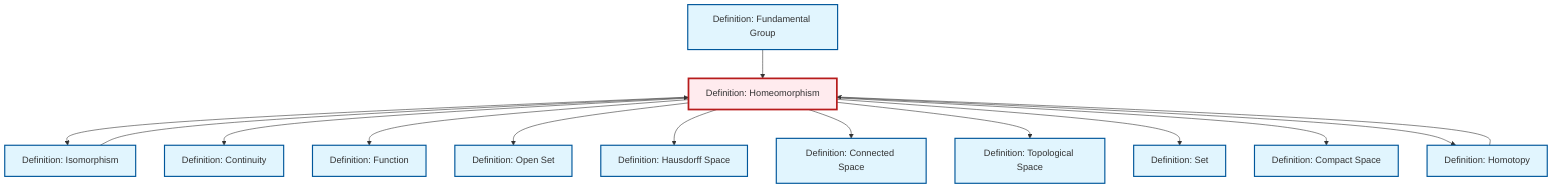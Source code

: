 graph TD
    classDef definition fill:#e1f5fe,stroke:#01579b,stroke-width:2px
    classDef theorem fill:#f3e5f5,stroke:#4a148c,stroke-width:2px
    classDef axiom fill:#fff3e0,stroke:#e65100,stroke-width:2px
    classDef example fill:#e8f5e9,stroke:#1b5e20,stroke-width:2px
    classDef current fill:#ffebee,stroke:#b71c1c,stroke-width:3px
    def-fundamental-group["Definition: Fundamental Group"]:::definition
    def-function["Definition: Function"]:::definition
    def-hausdorff["Definition: Hausdorff Space"]:::definition
    def-connected["Definition: Connected Space"]:::definition
    def-homotopy["Definition: Homotopy"]:::definition
    def-continuity["Definition: Continuity"]:::definition
    def-homeomorphism["Definition: Homeomorphism"]:::definition
    def-topological-space["Definition: Topological Space"]:::definition
    def-isomorphism["Definition: Isomorphism"]:::definition
    def-open-set["Definition: Open Set"]:::definition
    def-compact["Definition: Compact Space"]:::definition
    def-set["Definition: Set"]:::definition
    def-homeomorphism --> def-isomorphism
    def-isomorphism --> def-homeomorphism
    def-homeomorphism --> def-continuity
    def-homeomorphism --> def-function
    def-homeomorphism --> def-open-set
    def-homeomorphism --> def-hausdorff
    def-homeomorphism --> def-connected
    def-fundamental-group --> def-homeomorphism
    def-homeomorphism --> def-topological-space
    def-homeomorphism --> def-set
    def-homeomorphism --> def-compact
    def-homotopy --> def-homeomorphism
    def-homeomorphism --> def-homotopy
    class def-homeomorphism current